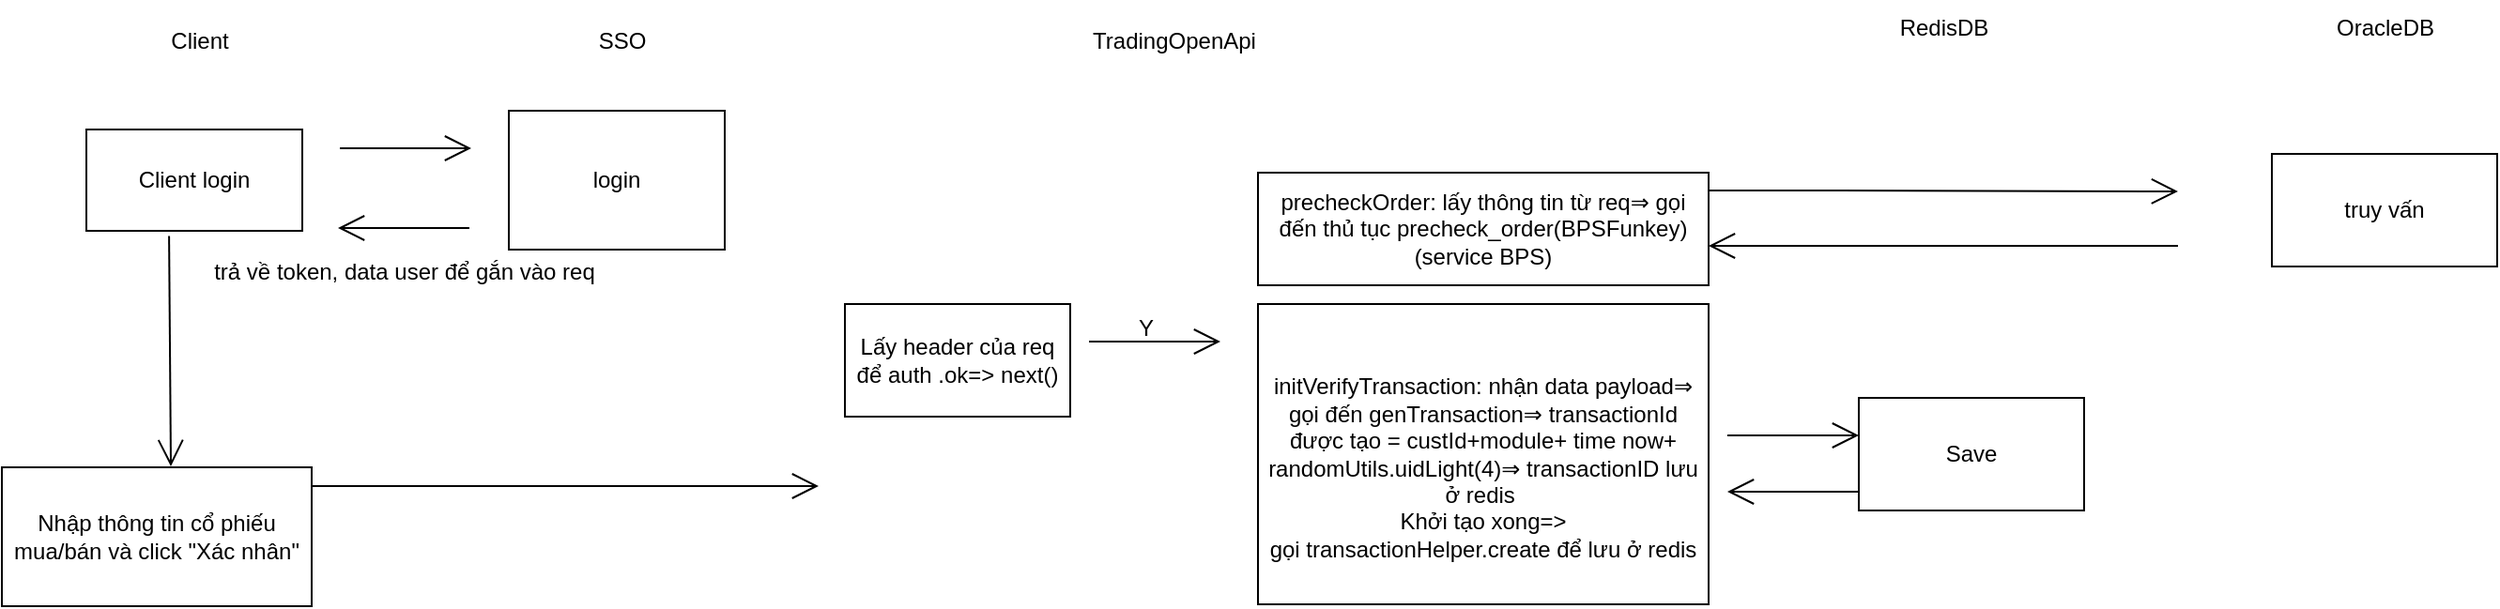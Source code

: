 <mxfile version="24.0.5" type="github">
  <diagram name="Trang-1" id="ghrP821aY5biAVzx7xRe">
    <mxGraphModel dx="1707" dy="521" grid="1" gridSize="10" guides="1" tooltips="1" connect="1" arrows="1" fold="1" page="1" pageScale="1" pageWidth="827" pageHeight="1169" math="0" shadow="0">
      <root>
        <mxCell id="0" />
        <mxCell id="1" parent="0" />
        <mxCell id="k9Ez34xanpNrjzAvwohH-41" value="Client" style="text;html=1;align=center;verticalAlign=middle;resizable=0;points=[];autosize=1;strokeColor=none;fillColor=none;" vertex="1" parent="1">
          <mxGeometry x="-179" y="25" width="50" height="30" as="geometry" />
        </mxCell>
        <mxCell id="k9Ez34xanpNrjzAvwohH-43" value="TradingOpenApi" style="text;html=1;align=center;verticalAlign=middle;resizable=0;points=[];autosize=1;strokeColor=none;fillColor=none;" vertex="1" parent="1">
          <mxGeometry x="310" y="25" width="110" height="30" as="geometry" />
        </mxCell>
        <mxCell id="k9Ez34xanpNrjzAvwohH-44" value="RedisDB" style="text;html=1;align=center;verticalAlign=middle;resizable=0;points=[];autosize=1;strokeColor=none;fillColor=none;" vertex="1" parent="1">
          <mxGeometry x="740" y="18" width="70" height="30" as="geometry" />
        </mxCell>
        <mxCell id="k9Ez34xanpNrjzAvwohH-45" value="OracleDB" style="text;html=1;align=center;verticalAlign=middle;resizable=0;points=[];autosize=1;strokeColor=none;fillColor=none;" vertex="1" parent="1">
          <mxGeometry x="970" y="18" width="80" height="30" as="geometry" />
        </mxCell>
        <mxCell id="k9Ez34xanpNrjzAvwohH-46" value="Nhập thông tin cổ phiếu mua/bán và click &quot;Xác nhân&quot;" style="rounded=0;whiteSpace=wrap;html=1;" vertex="1" parent="1">
          <mxGeometry x="-259" y="267" width="165" height="74" as="geometry" />
        </mxCell>
        <mxCell id="k9Ez34xanpNrjzAvwohH-49" value="&lt;br&gt;initVerifyTransaction: nhận data payload⇒ gọi đến genTransaction⇒ transactionId được tạo = custId+module+ time now+ randomUtils.uidLight(4)⇒ transactionID lưu ở redis&amp;nbsp;&lt;br&gt;&lt;div&gt;Khởi tạo xong=&amp;gt; gọi&amp;nbsp;&lt;span style=&quot;background-color: initial;&quot;&gt;transactionHelper.create để lưu ở redis&lt;/span&gt;&lt;/div&gt;" style="whiteSpace=wrap;html=1;fillStyle=auto;gradientColor=none;fillColor=default;strokeColor=default;" vertex="1" parent="1">
          <mxGeometry x="410" y="180" width="240" height="160" as="geometry" />
        </mxCell>
        <mxCell id="k9Ez34xanpNrjzAvwohH-50" value="truy vấn" style="rounded=0;whiteSpace=wrap;html=1;" vertex="1" parent="1">
          <mxGeometry x="950" y="100" width="120" height="60" as="geometry" />
        </mxCell>
        <mxCell id="k9Ez34xanpNrjzAvwohH-51" value="precheckOrder: lấy thông tin từ req⇒ gọi đến thủ tục precheck_order(BPSFunkey) (service BPS)" style="rounded=0;whiteSpace=wrap;html=1;" vertex="1" parent="1">
          <mxGeometry x="410" y="110" width="240" height="60" as="geometry" />
        </mxCell>
        <mxCell id="k9Ez34xanpNrjzAvwohH-52" value="" style="endArrow=open;endFill=1;endSize=12;html=1;rounded=0;exitX=1;exitY=0.5;exitDx=0;exitDy=0;" edge="1" parent="1">
          <mxGeometry width="160" relative="1" as="geometry">
            <mxPoint x="650" y="119.5" as="sourcePoint" />
            <mxPoint x="900" y="120" as="targetPoint" />
            <Array as="points">
              <mxPoint x="720" y="119.5" />
            </Array>
          </mxGeometry>
        </mxCell>
        <mxCell id="k9Ez34xanpNrjzAvwohH-53" value="" style="endArrow=open;endFill=1;endSize=12;html=1;rounded=0;" edge="1" parent="1">
          <mxGeometry width="160" relative="1" as="geometry">
            <mxPoint x="900" y="149" as="sourcePoint" />
            <mxPoint x="650" y="149" as="targetPoint" />
            <Array as="points">
              <mxPoint x="860" y="149" />
            </Array>
          </mxGeometry>
        </mxCell>
        <mxCell id="k9Ez34xanpNrjzAvwohH-55" value="Save" style="rounded=0;whiteSpace=wrap;html=1;" vertex="1" parent="1">
          <mxGeometry x="730" y="230" width="120" height="60" as="geometry" />
        </mxCell>
        <mxCell id="k9Ez34xanpNrjzAvwohH-56" value="" style="endArrow=open;endFill=1;endSize=12;html=1;rounded=0;exitX=1;exitY=0.5;exitDx=0;exitDy=0;" edge="1" parent="1">
          <mxGeometry width="160" relative="1" as="geometry">
            <mxPoint x="660" y="250" as="sourcePoint" />
            <mxPoint x="730" y="250" as="targetPoint" />
            <Array as="points">
              <mxPoint x="730" y="250" />
            </Array>
          </mxGeometry>
        </mxCell>
        <mxCell id="k9Ez34xanpNrjzAvwohH-58" value="" style="endArrow=open;endFill=1;endSize=12;html=1;rounded=0;" edge="1" parent="1">
          <mxGeometry width="160" relative="1" as="geometry">
            <mxPoint x="730" y="280" as="sourcePoint" />
            <mxPoint x="660" y="280" as="targetPoint" />
            <Array as="points">
              <mxPoint x="730" y="280" />
            </Array>
          </mxGeometry>
        </mxCell>
        <mxCell id="k9Ez34xanpNrjzAvwohH-61" value="SSO" style="text;html=1;align=center;verticalAlign=middle;resizable=0;points=[];autosize=1;strokeColor=none;fillColor=none;" vertex="1" parent="1">
          <mxGeometry x="46" y="25" width="50" height="30" as="geometry" />
        </mxCell>
        <mxCell id="k9Ez34xanpNrjzAvwohH-62" value="Client login" style="whiteSpace=wrap;html=1;" vertex="1" parent="1">
          <mxGeometry x="-214" y="87" width="115" height="54" as="geometry" />
        </mxCell>
        <mxCell id="k9Ez34xanpNrjzAvwohH-63" value="login" style="rounded=0;whiteSpace=wrap;html=1;" vertex="1" parent="1">
          <mxGeometry x="11" y="77" width="115" height="74" as="geometry" />
        </mxCell>
        <mxCell id="k9Ez34xanpNrjzAvwohH-64" value="" style="endArrow=open;endFill=1;endSize=12;html=1;rounded=0;exitX=1;exitY=0.5;exitDx=0;exitDy=0;" edge="1" parent="1">
          <mxGeometry width="160" relative="1" as="geometry">
            <mxPoint x="-79" y="97" as="sourcePoint" />
            <mxPoint x="-9" y="97" as="targetPoint" />
            <Array as="points">
              <mxPoint x="-9" y="97" />
            </Array>
          </mxGeometry>
        </mxCell>
        <mxCell id="k9Ez34xanpNrjzAvwohH-65" value="" style="endArrow=open;endFill=1;endSize=12;html=1;rounded=0;" edge="1" parent="1">
          <mxGeometry width="160" relative="1" as="geometry">
            <mxPoint x="-10" y="139.5" as="sourcePoint" />
            <mxPoint x="-80" y="139.5" as="targetPoint" />
            <Array as="points">
              <mxPoint x="-10" y="139.5" />
            </Array>
          </mxGeometry>
        </mxCell>
        <mxCell id="k9Ez34xanpNrjzAvwohH-66" value="trả về token, data user để gắn vào req" style="text;html=1;align=center;verticalAlign=middle;resizable=0;points=[];autosize=1;strokeColor=none;fillColor=none;" vertex="1" parent="1">
          <mxGeometry x="-160" y="148" width="230" height="30" as="geometry" />
        </mxCell>
        <mxCell id="k9Ez34xanpNrjzAvwohH-67" value="" style="endArrow=open;endFill=1;endSize=12;html=1;rounded=0;exitX=0.383;exitY=1.05;exitDx=0;exitDy=0;exitPerimeter=0;" edge="1" parent="1" source="k9Ez34xanpNrjzAvwohH-62">
          <mxGeometry width="160" relative="1" as="geometry">
            <mxPoint x="-239" y="266.5" as="sourcePoint" />
            <mxPoint x="-169" y="266.5" as="targetPoint" />
            <Array as="points">
              <mxPoint x="-169" y="266.5" />
            </Array>
          </mxGeometry>
        </mxCell>
        <mxCell id="k9Ez34xanpNrjzAvwohH-69" value="" style="endArrow=open;endFill=1;endSize=12;html=1;rounded=0;" edge="1" parent="1">
          <mxGeometry width="160" relative="1" as="geometry">
            <mxPoint x="-94" y="277" as="sourcePoint" />
            <mxPoint x="176" y="277" as="targetPoint" />
            <Array as="points">
              <mxPoint x="176" y="277" />
            </Array>
          </mxGeometry>
        </mxCell>
        <mxCell id="k9Ez34xanpNrjzAvwohH-70" value="Lấy header của req để auth .ok=&amp;gt; next()" style="rounded=0;whiteSpace=wrap;html=1;" vertex="1" parent="1">
          <mxGeometry x="190" y="180" width="120" height="60" as="geometry" />
        </mxCell>
        <mxCell id="k9Ez34xanpNrjzAvwohH-71" value="" style="endArrow=open;endFill=1;endSize=12;html=1;rounded=0;exitX=1;exitY=0.5;exitDx=0;exitDy=0;" edge="1" parent="1">
          <mxGeometry width="160" relative="1" as="geometry">
            <mxPoint x="320" y="200" as="sourcePoint" />
            <mxPoint x="390" y="200" as="targetPoint" />
            <Array as="points">
              <mxPoint x="390" y="200" />
            </Array>
          </mxGeometry>
        </mxCell>
        <mxCell id="k9Ez34xanpNrjzAvwohH-72" value="Y" style="text;html=1;align=center;verticalAlign=middle;resizable=0;points=[];autosize=1;strokeColor=none;fillColor=none;" vertex="1" parent="1">
          <mxGeometry x="335" y="178" width="30" height="30" as="geometry" />
        </mxCell>
      </root>
    </mxGraphModel>
  </diagram>
</mxfile>
